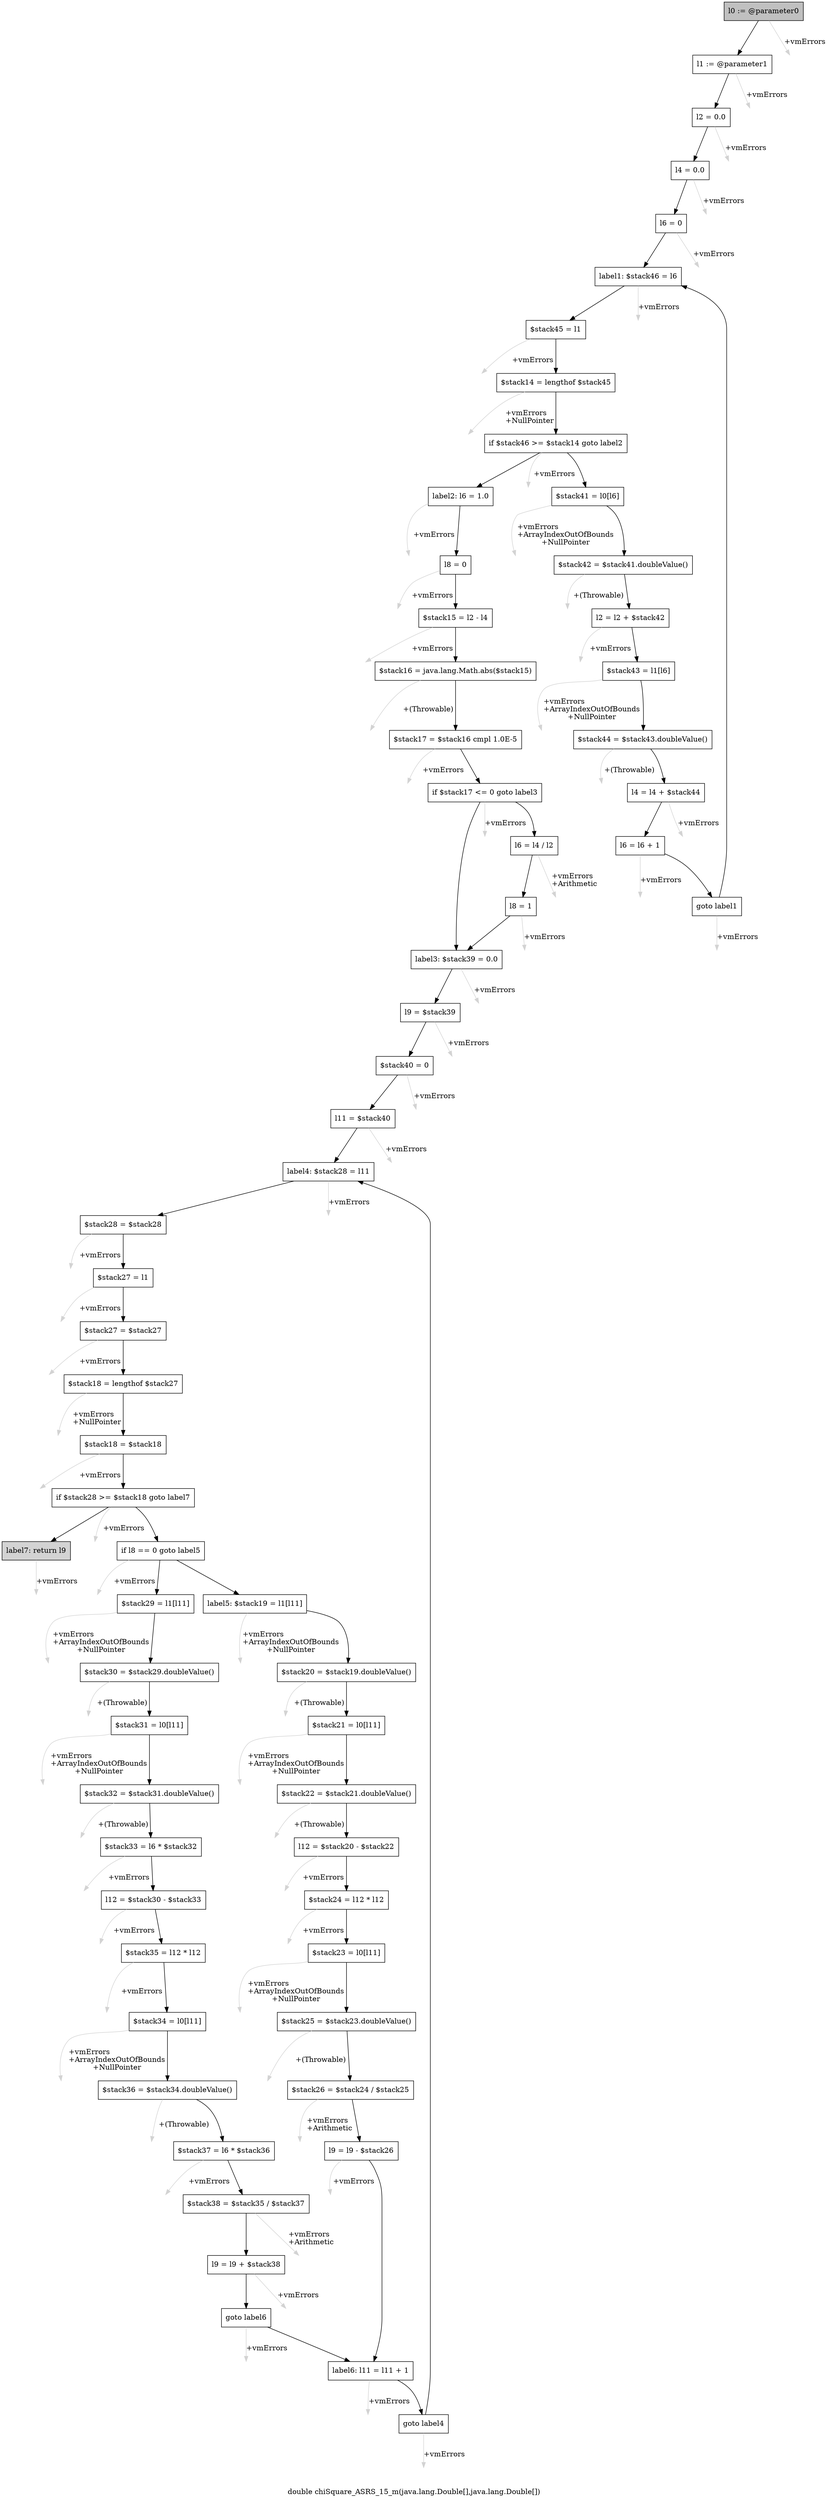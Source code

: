 digraph "double chiSquare_ASRS_15_m(java.lang.Double[],java.lang.Double[])" {
    label="double chiSquare_ASRS_15_m(java.lang.Double[],java.lang.Double[])";
    node [shape=box];
    "0" [style=filled,fillcolor=gray,label="l0 := @parameter0",];
    "1" [label="l1 := @parameter1",];
    "0"->"1" [color=black,];
    "63" [style=invis,label="Esc",];
    "0"->"63" [color=lightgray,label="\l+vmErrors",];
    "2" [label="l2 = 0.0",];
    "1"->"2" [color=black,];
    "64" [style=invis,label="Esc",];
    "1"->"64" [color=lightgray,label="\l+vmErrors",];
    "3" [label="l4 = 0.0",];
    "2"->"3" [color=black,];
    "65" [style=invis,label="Esc",];
    "2"->"65" [color=lightgray,label="\l+vmErrors",];
    "4" [label="l6 = 0",];
    "3"->"4" [color=black,];
    "66" [style=invis,label="Esc",];
    "3"->"66" [color=lightgray,label="\l+vmErrors",];
    "5" [label="label1: $stack46 = l6",];
    "4"->"5" [color=black,];
    "67" [style=invis,label="Esc",];
    "4"->"67" [color=lightgray,label="\l+vmErrors",];
    "6" [label="$stack45 = l1",];
    "5"->"6" [color=black,];
    "68" [style=invis,label="Esc",];
    "5"->"68" [color=lightgray,label="\l+vmErrors",];
    "7" [label="$stack14 = lengthof $stack45",];
    "6"->"7" [color=black,];
    "69" [style=invis,label="Esc",];
    "6"->"69" [color=lightgray,label="\l+vmErrors",];
    "8" [label="if $stack46 >= $stack14 goto label2",];
    "7"->"8" [color=black,];
    "70" [style=invis,label="Esc",];
    "7"->"70" [color=lightgray,label="\l+vmErrors\l+NullPointer",];
    "9" [label="$stack41 = l0[l6]",];
    "8"->"9" [color=black,];
    "17" [label="label2: l6 = 1.0",];
    "8"->"17" [color=black,];
    "71" [style=invis,label="Esc",];
    "8"->"71" [color=lightgray,label="\l+vmErrors",];
    "10" [label="$stack42 = $stack41.doubleValue()",];
    "9"->"10" [color=black,];
    "72" [style=invis,label="Esc",];
    "9"->"72" [color=lightgray,label="\l+vmErrors\l+ArrayIndexOutOfBounds\l+NullPointer",];
    "11" [label="l2 = l2 + $stack42",];
    "10"->"11" [color=black,];
    "73" [style=invis,label="Esc",];
    "10"->"73" [color=lightgray,label="\l+(Throwable)",];
    "12" [label="$stack43 = l1[l6]",];
    "11"->"12" [color=black,];
    "74" [style=invis,label="Esc",];
    "11"->"74" [color=lightgray,label="\l+vmErrors",];
    "13" [label="$stack44 = $stack43.doubleValue()",];
    "12"->"13" [color=black,];
    "75" [style=invis,label="Esc",];
    "12"->"75" [color=lightgray,label="\l+vmErrors\l+ArrayIndexOutOfBounds\l+NullPointer",];
    "14" [label="l4 = l4 + $stack44",];
    "13"->"14" [color=black,];
    "76" [style=invis,label="Esc",];
    "13"->"76" [color=lightgray,label="\l+(Throwable)",];
    "15" [label="l6 = l6 + 1",];
    "14"->"15" [color=black,];
    "77" [style=invis,label="Esc",];
    "14"->"77" [color=lightgray,label="\l+vmErrors",];
    "16" [label="goto label1",];
    "15"->"16" [color=black,];
    "78" [style=invis,label="Esc",];
    "15"->"78" [color=lightgray,label="\l+vmErrors",];
    "16"->"5" [color=black,];
    "79" [style=invis,label="Esc",];
    "16"->"79" [color=lightgray,label="\l+vmErrors",];
    "18" [label="l8 = 0",];
    "17"->"18" [color=black,];
    "80" [style=invis,label="Esc",];
    "17"->"80" [color=lightgray,label="\l+vmErrors",];
    "19" [label="$stack15 = l2 - l4",];
    "18"->"19" [color=black,];
    "81" [style=invis,label="Esc",];
    "18"->"81" [color=lightgray,label="\l+vmErrors",];
    "20" [label="$stack16 = java.lang.Math.abs($stack15)",];
    "19"->"20" [color=black,];
    "82" [style=invis,label="Esc",];
    "19"->"82" [color=lightgray,label="\l+vmErrors",];
    "21" [label="$stack17 = $stack16 cmpl 1.0E-5",];
    "20"->"21" [color=black,];
    "83" [style=invis,label="Esc",];
    "20"->"83" [color=lightgray,label="\l+(Throwable)",];
    "22" [label="if $stack17 <= 0 goto label3",];
    "21"->"22" [color=black,];
    "84" [style=invis,label="Esc",];
    "21"->"84" [color=lightgray,label="\l+vmErrors",];
    "23" [label="l6 = l4 / l2",];
    "22"->"23" [color=black,];
    "25" [label="label3: $stack39 = 0.0",];
    "22"->"25" [color=black,];
    "85" [style=invis,label="Esc",];
    "22"->"85" [color=lightgray,label="\l+vmErrors",];
    "24" [label="l8 = 1",];
    "23"->"24" [color=black,];
    "86" [style=invis,label="Esc",];
    "23"->"86" [color=lightgray,label="\l+vmErrors\l+Arithmetic",];
    "24"->"25" [color=black,];
    "87" [style=invis,label="Esc",];
    "24"->"87" [color=lightgray,label="\l+vmErrors",];
    "26" [label="l9 = $stack39",];
    "25"->"26" [color=black,];
    "88" [style=invis,label="Esc",];
    "25"->"88" [color=lightgray,label="\l+vmErrors",];
    "27" [label="$stack40 = 0",];
    "26"->"27" [color=black,];
    "89" [style=invis,label="Esc",];
    "26"->"89" [color=lightgray,label="\l+vmErrors",];
    "28" [label="l11 = $stack40",];
    "27"->"28" [color=black,];
    "90" [style=invis,label="Esc",];
    "27"->"90" [color=lightgray,label="\l+vmErrors",];
    "29" [label="label4: $stack28 = l11",];
    "28"->"29" [color=black,];
    "91" [style=invis,label="Esc",];
    "28"->"91" [color=lightgray,label="\l+vmErrors",];
    "30" [label="$stack28 = $stack28",];
    "29"->"30" [color=black,];
    "92" [style=invis,label="Esc",];
    "29"->"92" [color=lightgray,label="\l+vmErrors",];
    "31" [label="$stack27 = l1",];
    "30"->"31" [color=black,];
    "93" [style=invis,label="Esc",];
    "30"->"93" [color=lightgray,label="\l+vmErrors",];
    "32" [label="$stack27 = $stack27",];
    "31"->"32" [color=black,];
    "94" [style=invis,label="Esc",];
    "31"->"94" [color=lightgray,label="\l+vmErrors",];
    "33" [label="$stack18 = lengthof $stack27",];
    "32"->"33" [color=black,];
    "95" [style=invis,label="Esc",];
    "32"->"95" [color=lightgray,label="\l+vmErrors",];
    "34" [label="$stack18 = $stack18",];
    "33"->"34" [color=black,];
    "96" [style=invis,label="Esc",];
    "33"->"96" [color=lightgray,label="\l+vmErrors\l+NullPointer",];
    "35" [label="if $stack28 >= $stack18 goto label7",];
    "34"->"35" [color=black,];
    "97" [style=invis,label="Esc",];
    "34"->"97" [color=lightgray,label="\l+vmErrors",];
    "36" [label="if l8 == 0 goto label5",];
    "35"->"36" [color=black,];
    "62" [style=filled,fillcolor=lightgray,label="label7: return l9",];
    "35"->"62" [color=black,];
    "98" [style=invis,label="Esc",];
    "35"->"98" [color=lightgray,label="\l+vmErrors",];
    "37" [label="$stack29 = l1[l11]",];
    "36"->"37" [color=black,];
    "50" [label="label5: $stack19 = l1[l11]",];
    "36"->"50" [color=black,];
    "99" [style=invis,label="Esc",];
    "36"->"99" [color=lightgray,label="\l+vmErrors",];
    "38" [label="$stack30 = $stack29.doubleValue()",];
    "37"->"38" [color=black,];
    "100" [style=invis,label="Esc",];
    "37"->"100" [color=lightgray,label="\l+vmErrors\l+ArrayIndexOutOfBounds\l+NullPointer",];
    "39" [label="$stack31 = l0[l11]",];
    "38"->"39" [color=black,];
    "101" [style=invis,label="Esc",];
    "38"->"101" [color=lightgray,label="\l+(Throwable)",];
    "40" [label="$stack32 = $stack31.doubleValue()",];
    "39"->"40" [color=black,];
    "102" [style=invis,label="Esc",];
    "39"->"102" [color=lightgray,label="\l+vmErrors\l+ArrayIndexOutOfBounds\l+NullPointer",];
    "41" [label="$stack33 = l6 * $stack32",];
    "40"->"41" [color=black,];
    "103" [style=invis,label="Esc",];
    "40"->"103" [color=lightgray,label="\l+(Throwable)",];
    "42" [label="l12 = $stack30 - $stack33",];
    "41"->"42" [color=black,];
    "104" [style=invis,label="Esc",];
    "41"->"104" [color=lightgray,label="\l+vmErrors",];
    "43" [label="$stack35 = l12 * l12",];
    "42"->"43" [color=black,];
    "105" [style=invis,label="Esc",];
    "42"->"105" [color=lightgray,label="\l+vmErrors",];
    "44" [label="$stack34 = l0[l11]",];
    "43"->"44" [color=black,];
    "106" [style=invis,label="Esc",];
    "43"->"106" [color=lightgray,label="\l+vmErrors",];
    "45" [label="$stack36 = $stack34.doubleValue()",];
    "44"->"45" [color=black,];
    "107" [style=invis,label="Esc",];
    "44"->"107" [color=lightgray,label="\l+vmErrors\l+ArrayIndexOutOfBounds\l+NullPointer",];
    "46" [label="$stack37 = l6 * $stack36",];
    "45"->"46" [color=black,];
    "108" [style=invis,label="Esc",];
    "45"->"108" [color=lightgray,label="\l+(Throwable)",];
    "47" [label="$stack38 = $stack35 / $stack37",];
    "46"->"47" [color=black,];
    "109" [style=invis,label="Esc",];
    "46"->"109" [color=lightgray,label="\l+vmErrors",];
    "48" [label="l9 = l9 + $stack38",];
    "47"->"48" [color=black,];
    "110" [style=invis,label="Esc",];
    "47"->"110" [color=lightgray,label="\l+vmErrors\l+Arithmetic",];
    "49" [label="goto label6",];
    "48"->"49" [color=black,];
    "111" [style=invis,label="Esc",];
    "48"->"111" [color=lightgray,label="\l+vmErrors",];
    "60" [label="label6: l11 = l11 + 1",];
    "49"->"60" [color=black,];
    "112" [style=invis,label="Esc",];
    "49"->"112" [color=lightgray,label="\l+vmErrors",];
    "51" [label="$stack20 = $stack19.doubleValue()",];
    "50"->"51" [color=black,];
    "113" [style=invis,label="Esc",];
    "50"->"113" [color=lightgray,label="\l+vmErrors\l+ArrayIndexOutOfBounds\l+NullPointer",];
    "52" [label="$stack21 = l0[l11]",];
    "51"->"52" [color=black,];
    "114" [style=invis,label="Esc",];
    "51"->"114" [color=lightgray,label="\l+(Throwable)",];
    "53" [label="$stack22 = $stack21.doubleValue()",];
    "52"->"53" [color=black,];
    "115" [style=invis,label="Esc",];
    "52"->"115" [color=lightgray,label="\l+vmErrors\l+ArrayIndexOutOfBounds\l+NullPointer",];
    "54" [label="l12 = $stack20 - $stack22",];
    "53"->"54" [color=black,];
    "116" [style=invis,label="Esc",];
    "53"->"116" [color=lightgray,label="\l+(Throwable)",];
    "55" [label="$stack24 = l12 * l12",];
    "54"->"55" [color=black,];
    "117" [style=invis,label="Esc",];
    "54"->"117" [color=lightgray,label="\l+vmErrors",];
    "56" [label="$stack23 = l0[l11]",];
    "55"->"56" [color=black,];
    "118" [style=invis,label="Esc",];
    "55"->"118" [color=lightgray,label="\l+vmErrors",];
    "57" [label="$stack25 = $stack23.doubleValue()",];
    "56"->"57" [color=black,];
    "119" [style=invis,label="Esc",];
    "56"->"119" [color=lightgray,label="\l+vmErrors\l+ArrayIndexOutOfBounds\l+NullPointer",];
    "58" [label="$stack26 = $stack24 / $stack25",];
    "57"->"58" [color=black,];
    "120" [style=invis,label="Esc",];
    "57"->"120" [color=lightgray,label="\l+(Throwable)",];
    "59" [label="l9 = l9 - $stack26",];
    "58"->"59" [color=black,];
    "121" [style=invis,label="Esc",];
    "58"->"121" [color=lightgray,label="\l+vmErrors\l+Arithmetic",];
    "59"->"60" [color=black,];
    "122" [style=invis,label="Esc",];
    "59"->"122" [color=lightgray,label="\l+vmErrors",];
    "61" [label="goto label4",];
    "60"->"61" [color=black,];
    "123" [style=invis,label="Esc",];
    "60"->"123" [color=lightgray,label="\l+vmErrors",];
    "61"->"29" [color=black,];
    "124" [style=invis,label="Esc",];
    "61"->"124" [color=lightgray,label="\l+vmErrors",];
    "125" [style=invis,label="Esc",];
    "62"->"125" [color=lightgray,label="\l+vmErrors",];
}
